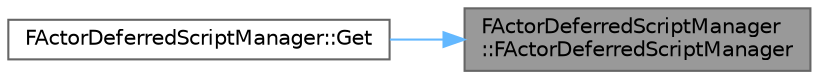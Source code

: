 digraph "FActorDeferredScriptManager::FActorDeferredScriptManager"
{
 // INTERACTIVE_SVG=YES
 // LATEX_PDF_SIZE
  bgcolor="transparent";
  edge [fontname=Helvetica,fontsize=10,labelfontname=Helvetica,labelfontsize=10];
  node [fontname=Helvetica,fontsize=10,shape=box,height=0.2,width=0.4];
  rankdir="RL";
  Node1 [id="Node000001",label="FActorDeferredScriptManager\l::FActorDeferredScriptManager",height=0.2,width=0.4,color="gray40", fillcolor="grey60", style="filled", fontcolor="black",tooltip=" "];
  Node1 -> Node2 [id="edge1_Node000001_Node000002",dir="back",color="steelblue1",style="solid",tooltip=" "];
  Node2 [id="Node000002",label="FActorDeferredScriptManager::Get",height=0.2,width=0.4,color="grey40", fillcolor="white", style="filled",URL="$d6/de1/classFActorDeferredScriptManager.html#aa9a01fcae327f00701582081647d22b2",tooltip=" "];
}

